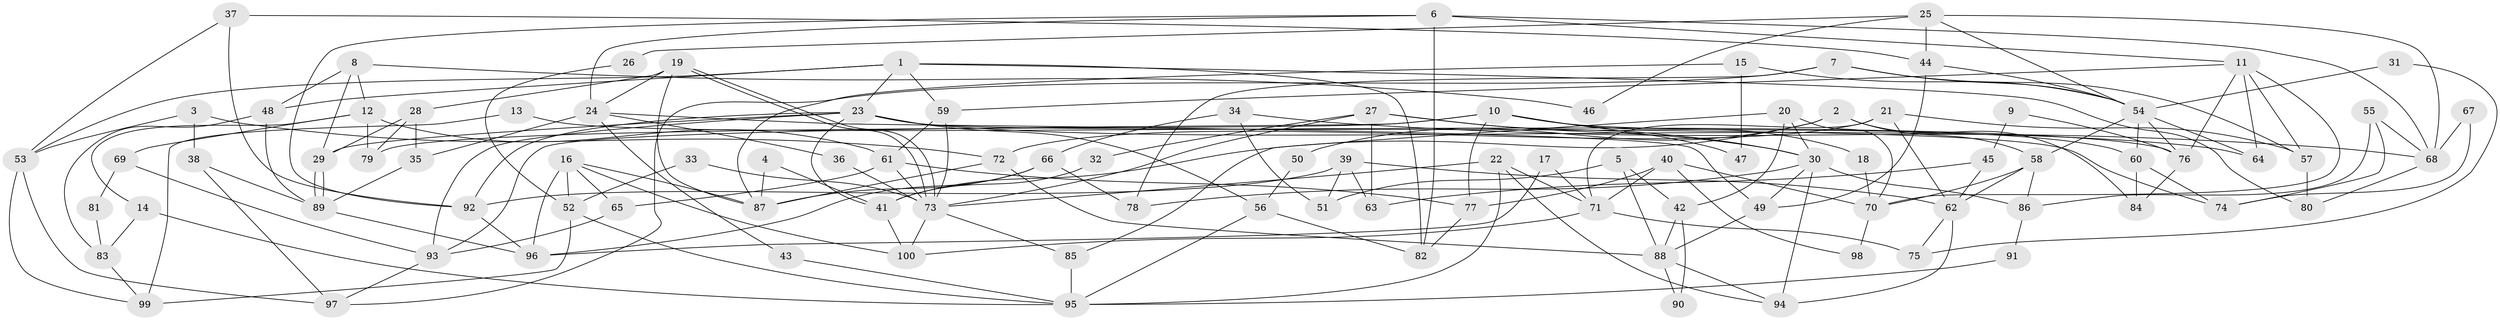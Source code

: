 // Generated by graph-tools (version 1.1) at 2025/38/02/21/25 10:38:59]
// undirected, 100 vertices, 200 edges
graph export_dot {
graph [start="1"]
  node [color=gray90,style=filled];
  1;
  2;
  3;
  4;
  5;
  6;
  7;
  8;
  9;
  10;
  11;
  12;
  13;
  14;
  15;
  16;
  17;
  18;
  19;
  20;
  21;
  22;
  23;
  24;
  25;
  26;
  27;
  28;
  29;
  30;
  31;
  32;
  33;
  34;
  35;
  36;
  37;
  38;
  39;
  40;
  41;
  42;
  43;
  44;
  45;
  46;
  47;
  48;
  49;
  50;
  51;
  52;
  53;
  54;
  55;
  56;
  57;
  58;
  59;
  60;
  61;
  62;
  63;
  64;
  65;
  66;
  67;
  68;
  69;
  70;
  71;
  72;
  73;
  74;
  75;
  76;
  77;
  78;
  79;
  80;
  81;
  82;
  83;
  84;
  85;
  86;
  87;
  88;
  89;
  90;
  91;
  92;
  93;
  94;
  95;
  96;
  97;
  98;
  99;
  100;
  1 -- 80;
  1 -- 23;
  1 -- 48;
  1 -- 53;
  1 -- 59;
  1 -- 82;
  2 -- 41;
  2 -- 84;
  2 -- 50;
  2 -- 58;
  3 -- 38;
  3 -- 53;
  3 -- 72;
  4 -- 87;
  4 -- 41;
  5 -- 88;
  5 -- 42;
  5 -- 51;
  6 -- 68;
  6 -- 92;
  6 -- 11;
  6 -- 24;
  6 -- 82;
  7 -- 54;
  7 -- 57;
  7 -- 78;
  7 -- 97;
  8 -- 48;
  8 -- 29;
  8 -- 12;
  8 -- 46;
  9 -- 76;
  9 -- 45;
  10 -- 93;
  10 -- 77;
  10 -- 18;
  10 -- 30;
  10 -- 60;
  10 -- 79;
  11 -- 59;
  11 -- 57;
  11 -- 64;
  11 -- 70;
  11 -- 76;
  12 -- 79;
  12 -- 14;
  12 -- 61;
  12 -- 69;
  13 -- 99;
  13 -- 76;
  14 -- 95;
  14 -- 83;
  15 -- 87;
  15 -- 54;
  15 -- 47;
  16 -- 100;
  16 -- 87;
  16 -- 52;
  16 -- 65;
  16 -- 96;
  17 -- 96;
  17 -- 71;
  18 -- 70;
  19 -- 24;
  19 -- 73;
  19 -- 73;
  19 -- 28;
  19 -- 87;
  20 -- 30;
  20 -- 70;
  20 -- 42;
  20 -- 85;
  21 -- 62;
  21 -- 72;
  21 -- 57;
  21 -- 71;
  22 -- 73;
  22 -- 94;
  22 -- 71;
  22 -- 95;
  23 -- 92;
  23 -- 56;
  23 -- 29;
  23 -- 41;
  23 -- 64;
  23 -- 74;
  23 -- 93;
  24 -- 35;
  24 -- 36;
  24 -- 43;
  24 -- 49;
  25 -- 44;
  25 -- 54;
  25 -- 26;
  25 -- 46;
  25 -- 68;
  26 -- 52;
  27 -- 73;
  27 -- 30;
  27 -- 32;
  27 -- 47;
  27 -- 63;
  28 -- 29;
  28 -- 35;
  28 -- 79;
  29 -- 89;
  29 -- 89;
  30 -- 49;
  30 -- 78;
  30 -- 86;
  30 -- 94;
  31 -- 75;
  31 -- 54;
  32 -- 41;
  33 -- 73;
  33 -- 52;
  34 -- 66;
  34 -- 68;
  34 -- 51;
  35 -- 89;
  36 -- 73;
  37 -- 53;
  37 -- 44;
  37 -- 92;
  38 -- 89;
  38 -- 97;
  39 -- 51;
  39 -- 92;
  39 -- 62;
  39 -- 63;
  40 -- 71;
  40 -- 77;
  40 -- 70;
  40 -- 98;
  41 -- 100;
  42 -- 88;
  42 -- 90;
  43 -- 95;
  44 -- 49;
  44 -- 54;
  45 -- 63;
  45 -- 62;
  48 -- 83;
  48 -- 89;
  49 -- 88;
  50 -- 56;
  52 -- 95;
  52 -- 99;
  53 -- 97;
  53 -- 99;
  54 -- 64;
  54 -- 58;
  54 -- 60;
  54 -- 76;
  55 -- 86;
  55 -- 74;
  55 -- 68;
  56 -- 82;
  56 -- 95;
  57 -- 80;
  58 -- 70;
  58 -- 62;
  58 -- 86;
  59 -- 73;
  59 -- 61;
  60 -- 74;
  60 -- 84;
  61 -- 65;
  61 -- 73;
  61 -- 77;
  62 -- 75;
  62 -- 94;
  65 -- 93;
  66 -- 78;
  66 -- 96;
  66 -- 87;
  67 -- 74;
  67 -- 68;
  68 -- 80;
  69 -- 93;
  69 -- 81;
  70 -- 98;
  71 -- 75;
  71 -- 100;
  72 -- 87;
  72 -- 88;
  73 -- 85;
  73 -- 100;
  76 -- 84;
  77 -- 82;
  81 -- 83;
  83 -- 99;
  85 -- 95;
  86 -- 91;
  88 -- 94;
  88 -- 90;
  89 -- 96;
  91 -- 95;
  92 -- 96;
  93 -- 97;
}
